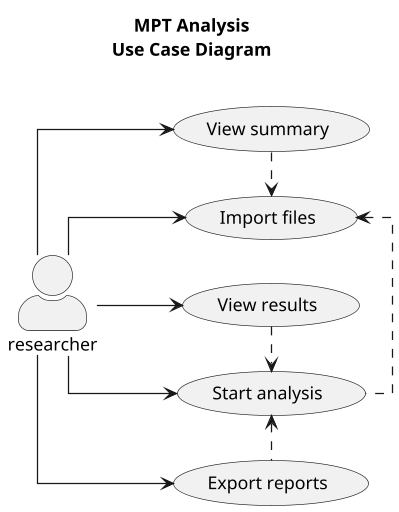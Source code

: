 @startuml

scale 512*512

skinparam Monochrome true
skinparam actorStyle awesome
skinparam linetype ortho

left to right direction

title MPT Analysis\nUse Case Diagram\n

:researcher: --> (Import files) 
:researcher: --> (View summary)
:researcher: --> (Start analysis)
:researcher: --> (View results)
:researcher: --> (Export reports)

(View summary)   .> (Import files)
(Start analysis) <. (Export reports)
(Import files)   <. (Start analysis)
(View results)   .> (Start analysis)

' note right of (View summary) : On screen information\nabout each imported\nfile.
' note right of (Import files) : ImageJ result files,\nin '.csv' format.
' note right of (Start analysis) : Starts the data analysis\nfor the imported files,\ncomputing MSD, <MSD>,\nDeff, <Deff> and diffusivity\n of the valid trajectories.
' note right of (Export reports) : Export analysis reports in\n'.xlsx' format.

@enduml